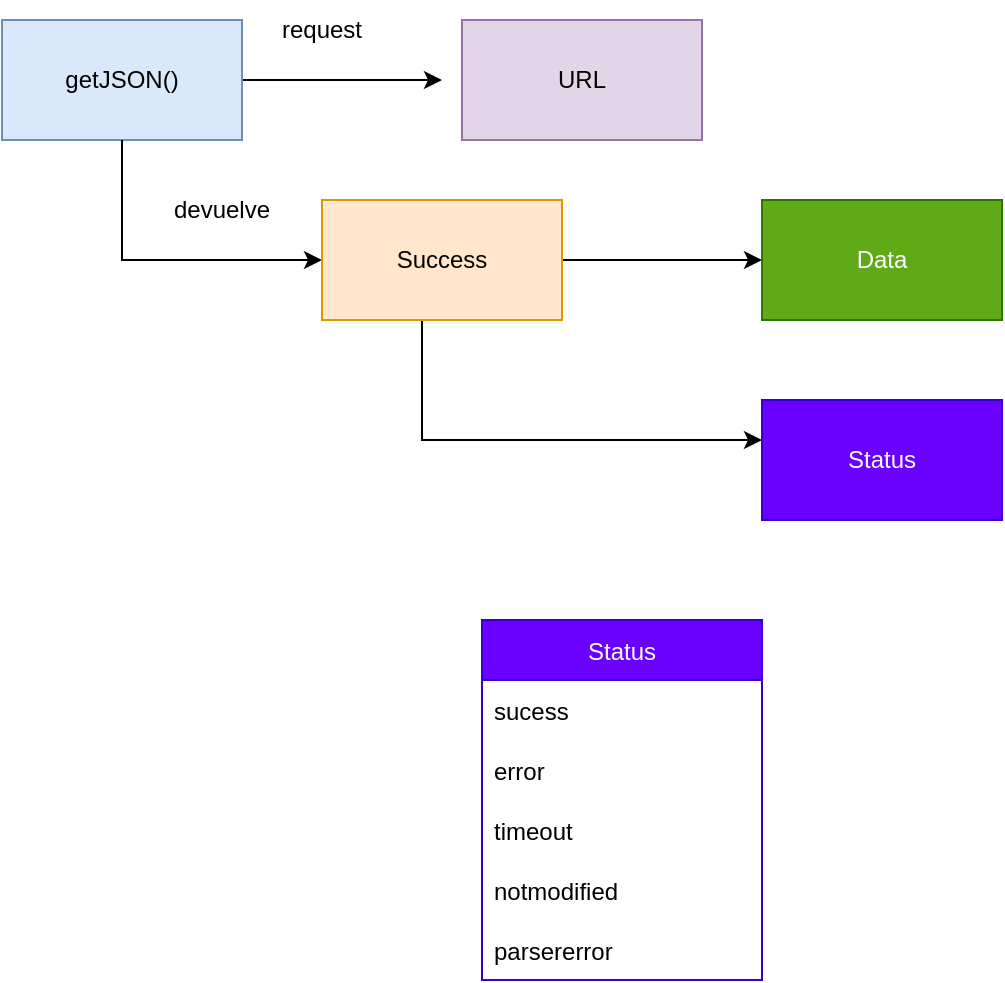 <mxfile version="20.2.3" type="github">
  <diagram id="uPVrHseS2hzvncN9Sbhy" name="Page-1">
    <mxGraphModel dx="868" dy="450" grid="1" gridSize="10" guides="1" tooltips="1" connect="1" arrows="1" fold="1" page="1" pageScale="1" pageWidth="827" pageHeight="1169" math="0" shadow="0">
      <root>
        <mxCell id="0" />
        <mxCell id="1" parent="0" />
        <mxCell id="1G_2oLYUBgV7ghjCHDHW-2" value="" style="endArrow=classic;html=1;rounded=0;" edge="1" parent="1">
          <mxGeometry width="50" height="50" relative="1" as="geometry">
            <mxPoint x="210" y="80" as="sourcePoint" />
            <mxPoint x="310" y="80" as="targetPoint" />
            <Array as="points">
              <mxPoint x="270" y="80" />
            </Array>
          </mxGeometry>
        </mxCell>
        <mxCell id="1G_2oLYUBgV7ghjCHDHW-3" value="URL" style="rounded=0;whiteSpace=wrap;html=1;fillColor=#e1d5e7;strokeColor=#9673a6;" vertex="1" parent="1">
          <mxGeometry x="320" y="50" width="120" height="60" as="geometry" />
        </mxCell>
        <mxCell id="1G_2oLYUBgV7ghjCHDHW-4" value="getJSON()" style="rounded=0;whiteSpace=wrap;html=1;fillColor=#dae8fc;strokeColor=#6c8ebf;" vertex="1" parent="1">
          <mxGeometry x="90" y="50" width="120" height="60" as="geometry" />
        </mxCell>
        <mxCell id="1G_2oLYUBgV7ghjCHDHW-5" value="" style="endArrow=classic;html=1;rounded=0;exitX=0.5;exitY=1;exitDx=0;exitDy=0;" edge="1" parent="1" source="1G_2oLYUBgV7ghjCHDHW-4">
          <mxGeometry width="50" height="50" relative="1" as="geometry">
            <mxPoint x="290" y="240" as="sourcePoint" />
            <mxPoint x="250" y="170" as="targetPoint" />
            <Array as="points">
              <mxPoint x="150" y="170" />
            </Array>
          </mxGeometry>
        </mxCell>
        <mxCell id="1G_2oLYUBgV7ghjCHDHW-7" style="edgeStyle=orthogonalEdgeStyle;rounded=0;orthogonalLoop=1;jettySize=auto;html=1;" edge="1" parent="1" source="1G_2oLYUBgV7ghjCHDHW-6">
          <mxGeometry relative="1" as="geometry">
            <mxPoint x="470" y="260" as="targetPoint" />
            <Array as="points">
              <mxPoint x="300" y="260" />
            </Array>
          </mxGeometry>
        </mxCell>
        <mxCell id="1G_2oLYUBgV7ghjCHDHW-10" style="edgeStyle=orthogonalEdgeStyle;rounded=0;orthogonalLoop=1;jettySize=auto;html=1;exitX=1;exitY=0.5;exitDx=0;exitDy=0;" edge="1" parent="1" source="1G_2oLYUBgV7ghjCHDHW-6">
          <mxGeometry relative="1" as="geometry">
            <mxPoint x="470" y="170" as="targetPoint" />
          </mxGeometry>
        </mxCell>
        <mxCell id="1G_2oLYUBgV7ghjCHDHW-6" value="Success" style="rounded=0;whiteSpace=wrap;html=1;fillColor=#ffe6cc;strokeColor=#d79b00;" vertex="1" parent="1">
          <mxGeometry x="250" y="140" width="120" height="60" as="geometry" />
        </mxCell>
        <mxCell id="1G_2oLYUBgV7ghjCHDHW-8" value="Status" style="rounded=0;whiteSpace=wrap;html=1;fillColor=#6a00ff;fontColor=#ffffff;strokeColor=#3700CC;" vertex="1" parent="1">
          <mxGeometry x="470" y="240" width="120" height="60" as="geometry" />
        </mxCell>
        <mxCell id="1G_2oLYUBgV7ghjCHDHW-9" value="Data" style="rounded=0;whiteSpace=wrap;html=1;fillColor=#60a917;strokeColor=#2D7600;fontColor=#ffffff;" vertex="1" parent="1">
          <mxGeometry x="470" y="140" width="120" height="60" as="geometry" />
        </mxCell>
        <mxCell id="1G_2oLYUBgV7ghjCHDHW-13" value="Status" style="swimlane;fontStyle=0;childLayout=stackLayout;horizontal=1;startSize=30;horizontalStack=0;resizeParent=1;resizeParentMax=0;resizeLast=0;collapsible=1;marginBottom=0;fillColor=#6a00ff;fontColor=#ffffff;strokeColor=#3700CC;" vertex="1" parent="1">
          <mxGeometry x="330" y="350" width="140" height="180" as="geometry" />
        </mxCell>
        <mxCell id="1G_2oLYUBgV7ghjCHDHW-14" value="sucess" style="text;strokeColor=none;fillColor=none;align=left;verticalAlign=middle;spacingLeft=4;spacingRight=4;overflow=hidden;points=[[0,0.5],[1,0.5]];portConstraint=eastwest;rotatable=0;" vertex="1" parent="1G_2oLYUBgV7ghjCHDHW-13">
          <mxGeometry y="30" width="140" height="30" as="geometry" />
        </mxCell>
        <mxCell id="1G_2oLYUBgV7ghjCHDHW-18" value="error" style="text;align=left;verticalAlign=middle;spacingLeft=4;spacingRight=4;overflow=hidden;points=[[0,0.5],[1,0.5]];portConstraint=eastwest;rotatable=0;" vertex="1" parent="1G_2oLYUBgV7ghjCHDHW-13">
          <mxGeometry y="60" width="140" height="30" as="geometry" />
        </mxCell>
        <mxCell id="1G_2oLYUBgV7ghjCHDHW-17" value="timeout" style="text;strokeColor=none;fillColor=none;align=left;verticalAlign=middle;spacingLeft=4;spacingRight=4;overflow=hidden;points=[[0,0.5],[1,0.5]];portConstraint=eastwest;rotatable=0;" vertex="1" parent="1G_2oLYUBgV7ghjCHDHW-13">
          <mxGeometry y="90" width="140" height="30" as="geometry" />
        </mxCell>
        <mxCell id="1G_2oLYUBgV7ghjCHDHW-15" value="notmodified" style="text;strokeColor=none;fillColor=none;align=left;verticalAlign=middle;spacingLeft=4;spacingRight=4;overflow=hidden;points=[[0,0.5],[1,0.5]];portConstraint=eastwest;rotatable=0;" vertex="1" parent="1G_2oLYUBgV7ghjCHDHW-13">
          <mxGeometry y="120" width="140" height="30" as="geometry" />
        </mxCell>
        <mxCell id="1G_2oLYUBgV7ghjCHDHW-16" value="parsererror" style="text;strokeColor=none;fillColor=none;align=left;verticalAlign=middle;spacingLeft=4;spacingRight=4;overflow=hidden;points=[[0,0.5],[1,0.5]];portConstraint=eastwest;rotatable=0;" vertex="1" parent="1G_2oLYUBgV7ghjCHDHW-13">
          <mxGeometry y="150" width="140" height="30" as="geometry" />
        </mxCell>
        <mxCell id="1G_2oLYUBgV7ghjCHDHW-21" value="request" style="text;html=1;strokeColor=none;fillColor=none;align=center;verticalAlign=middle;whiteSpace=wrap;rounded=0;" vertex="1" parent="1">
          <mxGeometry x="220" y="40" width="60" height="30" as="geometry" />
        </mxCell>
        <mxCell id="1G_2oLYUBgV7ghjCHDHW-23" value="devuelve" style="text;html=1;strokeColor=none;fillColor=none;align=center;verticalAlign=middle;whiteSpace=wrap;rounded=0;" vertex="1" parent="1">
          <mxGeometry x="170" y="130" width="60" height="30" as="geometry" />
        </mxCell>
      </root>
    </mxGraphModel>
  </diagram>
</mxfile>
